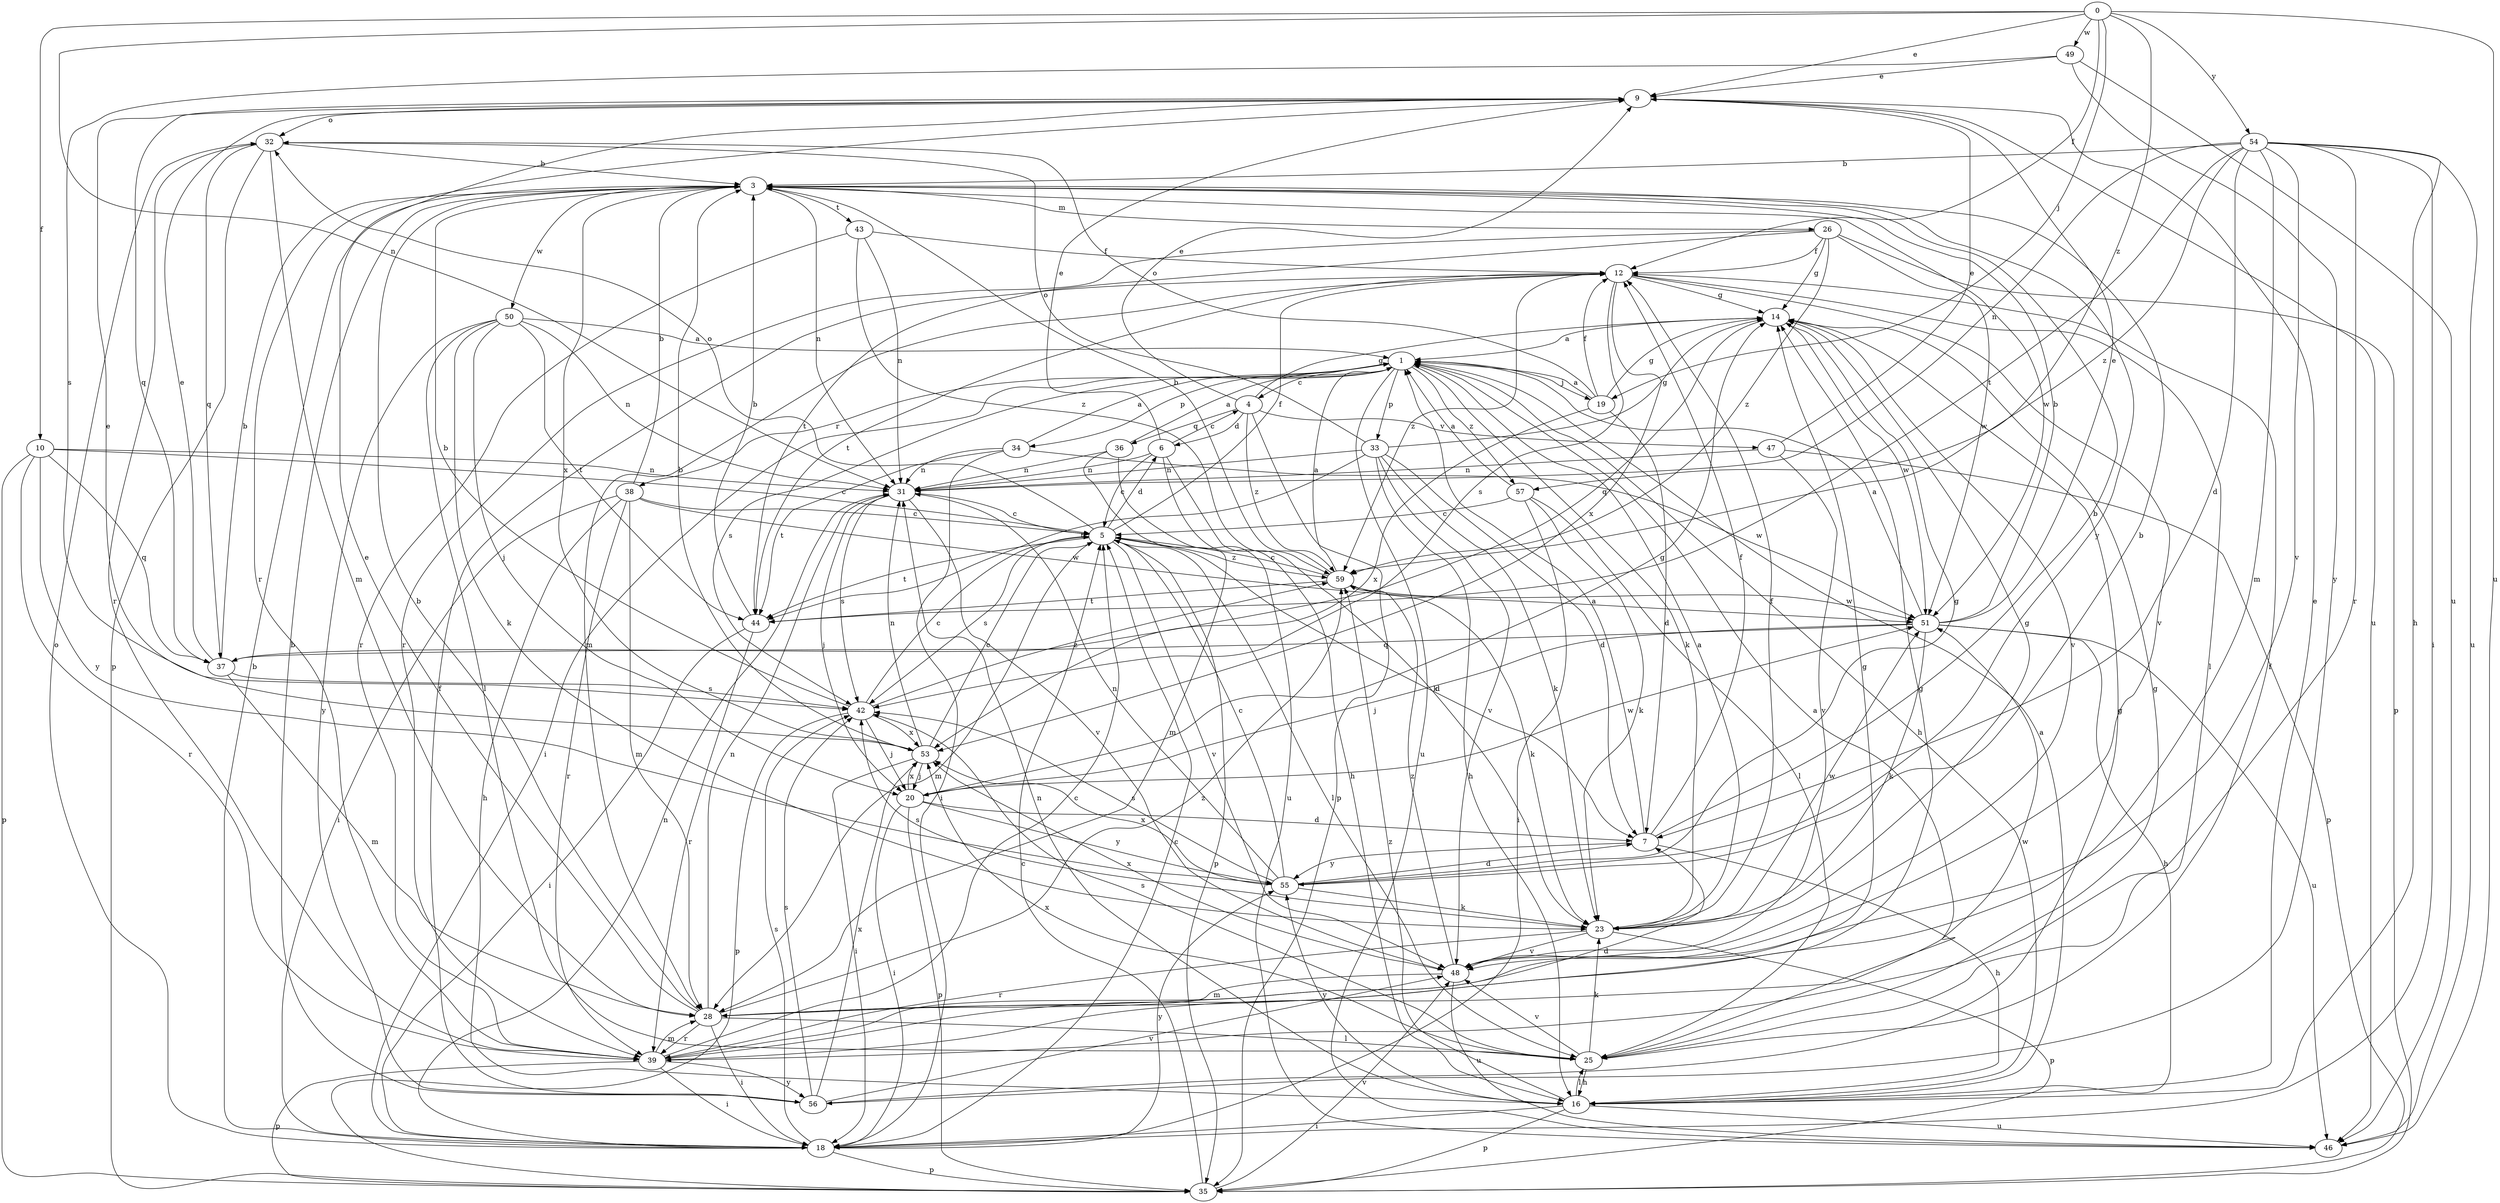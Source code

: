 strict digraph  {
0;
1;
3;
4;
5;
6;
7;
9;
10;
12;
14;
16;
18;
19;
20;
23;
25;
26;
28;
31;
32;
33;
34;
35;
36;
37;
38;
39;
42;
43;
44;
46;
47;
48;
49;
50;
51;
53;
54;
55;
56;
57;
59;
0 -> 9  [label=e];
0 -> 10  [label=f];
0 -> 12  [label=f];
0 -> 19  [label=j];
0 -> 31  [label=n];
0 -> 46  [label=u];
0 -> 49  [label=w];
0 -> 54  [label=y];
0 -> 57  [label=z];
1 -> 4  [label=c];
1 -> 16  [label=h];
1 -> 18  [label=i];
1 -> 19  [label=j];
1 -> 23  [label=k];
1 -> 33  [label=p];
1 -> 34  [label=p];
1 -> 38  [label=r];
1 -> 42  [label=s];
1 -> 46  [label=u];
1 -> 57  [label=z];
3 -> 26  [label=m];
3 -> 31  [label=n];
3 -> 43  [label=t];
3 -> 50  [label=w];
3 -> 51  [label=w];
3 -> 53  [label=x];
3 -> 55  [label=y];
4 -> 6  [label=d];
4 -> 9  [label=e];
4 -> 14  [label=g];
4 -> 35  [label=p];
4 -> 36  [label=q];
4 -> 47  [label=v];
4 -> 59  [label=z];
5 -> 6  [label=d];
5 -> 7  [label=d];
5 -> 12  [label=f];
5 -> 25  [label=l];
5 -> 28  [label=m];
5 -> 32  [label=o];
5 -> 35  [label=p];
5 -> 42  [label=s];
5 -> 44  [label=t];
5 -> 48  [label=v];
5 -> 59  [label=z];
6 -> 4  [label=c];
6 -> 5  [label=c];
6 -> 9  [label=e];
6 -> 16  [label=h];
6 -> 23  [label=k];
6 -> 31  [label=n];
7 -> 1  [label=a];
7 -> 3  [label=b];
7 -> 12  [label=f];
7 -> 16  [label=h];
7 -> 55  [label=y];
9 -> 32  [label=o];
9 -> 37  [label=q];
9 -> 39  [label=r];
9 -> 46  [label=u];
10 -> 5  [label=c];
10 -> 31  [label=n];
10 -> 35  [label=p];
10 -> 37  [label=q];
10 -> 39  [label=r];
10 -> 55  [label=y];
12 -> 14  [label=g];
12 -> 25  [label=l];
12 -> 28  [label=m];
12 -> 42  [label=s];
12 -> 44  [label=t];
12 -> 48  [label=v];
12 -> 53  [label=x];
12 -> 59  [label=z];
14 -> 1  [label=a];
14 -> 37  [label=q];
14 -> 48  [label=v];
14 -> 51  [label=w];
16 -> 1  [label=a];
16 -> 9  [label=e];
16 -> 18  [label=i];
16 -> 25  [label=l];
16 -> 31  [label=n];
16 -> 35  [label=p];
16 -> 46  [label=u];
16 -> 55  [label=y];
16 -> 59  [label=z];
18 -> 3  [label=b];
18 -> 5  [label=c];
18 -> 31  [label=n];
18 -> 32  [label=o];
18 -> 35  [label=p];
18 -> 42  [label=s];
18 -> 55  [label=y];
19 -> 1  [label=a];
19 -> 7  [label=d];
19 -> 12  [label=f];
19 -> 14  [label=g];
19 -> 32  [label=o];
19 -> 53  [label=x];
20 -> 7  [label=d];
20 -> 14  [label=g];
20 -> 18  [label=i];
20 -> 35  [label=p];
20 -> 51  [label=w];
20 -> 53  [label=x];
20 -> 55  [label=y];
23 -> 1  [label=a];
23 -> 12  [label=f];
23 -> 14  [label=g];
23 -> 35  [label=p];
23 -> 39  [label=r];
23 -> 42  [label=s];
23 -> 48  [label=v];
23 -> 51  [label=w];
25 -> 1  [label=a];
25 -> 12  [label=f];
25 -> 14  [label=g];
25 -> 16  [label=h];
25 -> 23  [label=k];
25 -> 42  [label=s];
25 -> 48  [label=v];
25 -> 53  [label=x];
26 -> 12  [label=f];
26 -> 14  [label=g];
26 -> 35  [label=p];
26 -> 39  [label=r];
26 -> 44  [label=t];
26 -> 51  [label=w];
26 -> 59  [label=z];
28 -> 3  [label=b];
28 -> 9  [label=e];
28 -> 14  [label=g];
28 -> 18  [label=i];
28 -> 25  [label=l];
28 -> 31  [label=n];
28 -> 39  [label=r];
28 -> 59  [label=z];
31 -> 5  [label=c];
31 -> 20  [label=j];
31 -> 42  [label=s];
31 -> 48  [label=v];
32 -> 3  [label=b];
32 -> 28  [label=m];
32 -> 35  [label=p];
32 -> 37  [label=q];
32 -> 39  [label=r];
33 -> 7  [label=d];
33 -> 14  [label=g];
33 -> 16  [label=h];
33 -> 23  [label=k];
33 -> 31  [label=n];
33 -> 32  [label=o];
33 -> 44  [label=t];
33 -> 48  [label=v];
34 -> 1  [label=a];
34 -> 18  [label=i];
34 -> 31  [label=n];
34 -> 44  [label=t];
34 -> 51  [label=w];
35 -> 5  [label=c];
35 -> 48  [label=v];
36 -> 1  [label=a];
36 -> 28  [label=m];
36 -> 31  [label=n];
36 -> 46  [label=u];
37 -> 3  [label=b];
37 -> 9  [label=e];
37 -> 28  [label=m];
37 -> 42  [label=s];
38 -> 3  [label=b];
38 -> 5  [label=c];
38 -> 16  [label=h];
38 -> 18  [label=i];
38 -> 28  [label=m];
38 -> 39  [label=r];
38 -> 51  [label=w];
39 -> 5  [label=c];
39 -> 7  [label=d];
39 -> 14  [label=g];
39 -> 18  [label=i];
39 -> 28  [label=m];
39 -> 35  [label=p];
39 -> 51  [label=w];
39 -> 56  [label=y];
42 -> 3  [label=b];
42 -> 5  [label=c];
42 -> 20  [label=j];
42 -> 35  [label=p];
42 -> 53  [label=x];
42 -> 59  [label=z];
43 -> 12  [label=f];
43 -> 31  [label=n];
43 -> 39  [label=r];
43 -> 59  [label=z];
44 -> 3  [label=b];
44 -> 18  [label=i];
44 -> 39  [label=r];
47 -> 9  [label=e];
47 -> 31  [label=n];
47 -> 35  [label=p];
47 -> 48  [label=v];
48 -> 28  [label=m];
48 -> 46  [label=u];
48 -> 53  [label=x];
48 -> 59  [label=z];
49 -> 9  [label=e];
49 -> 42  [label=s];
49 -> 46  [label=u];
49 -> 56  [label=y];
50 -> 1  [label=a];
50 -> 20  [label=j];
50 -> 23  [label=k];
50 -> 25  [label=l];
50 -> 31  [label=n];
50 -> 44  [label=t];
50 -> 56  [label=y];
51 -> 1  [label=a];
51 -> 3  [label=b];
51 -> 9  [label=e];
51 -> 16  [label=h];
51 -> 20  [label=j];
51 -> 23  [label=k];
51 -> 37  [label=q];
51 -> 46  [label=u];
53 -> 3  [label=b];
53 -> 5  [label=c];
53 -> 9  [label=e];
53 -> 18  [label=i];
53 -> 20  [label=j];
53 -> 31  [label=n];
54 -> 3  [label=b];
54 -> 7  [label=d];
54 -> 16  [label=h];
54 -> 18  [label=i];
54 -> 28  [label=m];
54 -> 31  [label=n];
54 -> 39  [label=r];
54 -> 44  [label=t];
54 -> 46  [label=u];
54 -> 48  [label=v];
54 -> 59  [label=z];
55 -> 3  [label=b];
55 -> 5  [label=c];
55 -> 7  [label=d];
55 -> 14  [label=g];
55 -> 23  [label=k];
55 -> 31  [label=n];
55 -> 42  [label=s];
55 -> 53  [label=x];
56 -> 3  [label=b];
56 -> 12  [label=f];
56 -> 14  [label=g];
56 -> 42  [label=s];
56 -> 48  [label=v];
56 -> 53  [label=x];
57 -> 1  [label=a];
57 -> 5  [label=c];
57 -> 18  [label=i];
57 -> 23  [label=k];
57 -> 25  [label=l];
59 -> 1  [label=a];
59 -> 3  [label=b];
59 -> 5  [label=c];
59 -> 23  [label=k];
59 -> 44  [label=t];
59 -> 51  [label=w];
}
